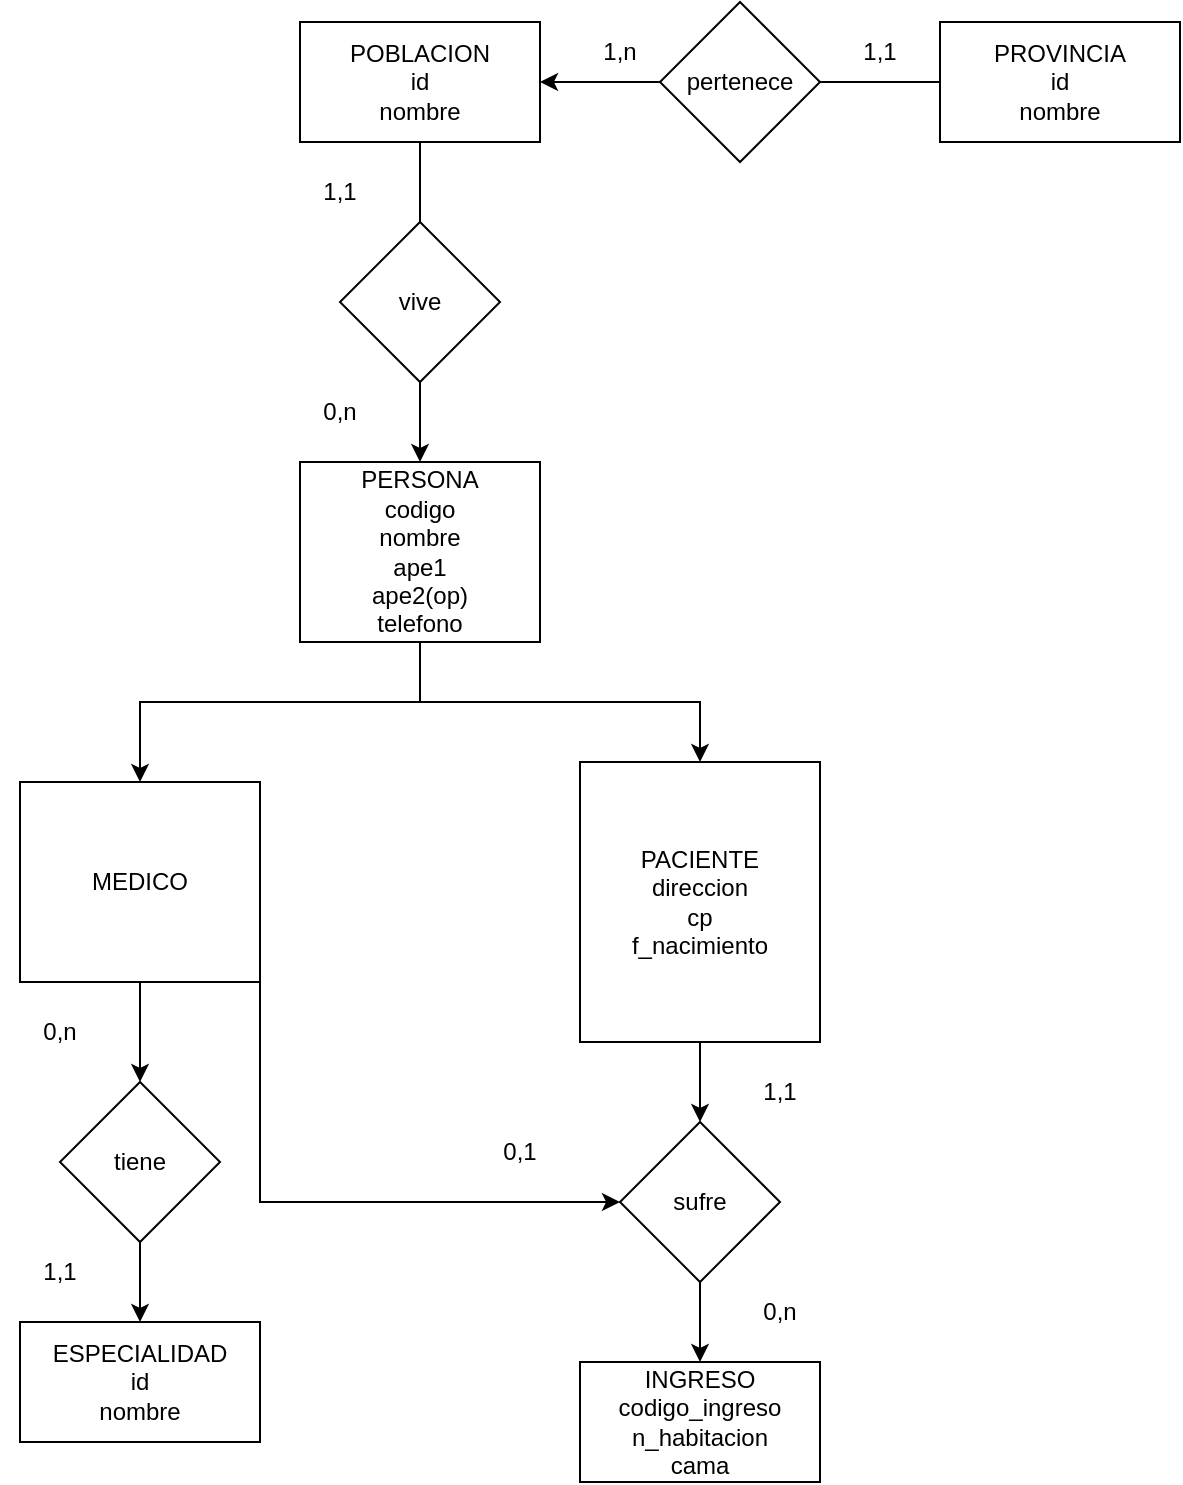 <mxfile version="20.8.10" type="device"><diagram id="R2lEEEUBdFMjLlhIrx00" name="Page-1"><mxGraphModel dx="712" dy="875" grid="1" gridSize="10" guides="1" tooltips="1" connect="1" arrows="1" fold="1" page="1" pageScale="1" pageWidth="850" pageHeight="1100" math="0" shadow="0" extFonts="Permanent Marker^https://fonts.googleapis.com/css?family=Permanent+Marker"><root><mxCell id="0"/><mxCell id="1" parent="0"/><mxCell id="kGsfttavXpjJcU4Rze4q-29" value="" style="edgeStyle=orthogonalEdgeStyle;rounded=0;orthogonalLoop=1;jettySize=auto;html=1;" edge="1" parent="1" source="kGsfttavXpjJcU4Rze4q-1" target="kGsfttavXpjJcU4Rze4q-28"><mxGeometry relative="1" as="geometry"/></mxCell><mxCell id="kGsfttavXpjJcU4Rze4q-1" value="PACIENTE&lt;br&gt;direccion&lt;br&gt;cp&lt;br&gt;f_nacimiento" style="rounded=0;whiteSpace=wrap;html=1;" vertex="1" parent="1"><mxGeometry x="420" y="450" width="120" height="140" as="geometry"/></mxCell><mxCell id="kGsfttavXpjJcU4Rze4q-10" style="edgeStyle=orthogonalEdgeStyle;rounded=0;orthogonalLoop=1;jettySize=auto;html=1;entryX=1;entryY=0.5;entryDx=0;entryDy=0;startArrow=none;" edge="1" parent="1" source="kGsfttavXpjJcU4Rze4q-13" target="kGsfttavXpjJcU4Rze4q-22"><mxGeometry relative="1" as="geometry"><mxPoint x="400" y="110" as="targetPoint"/></mxGeometry></mxCell><mxCell id="kGsfttavXpjJcU4Rze4q-11" style="edgeStyle=orthogonalEdgeStyle;rounded=0;orthogonalLoop=1;jettySize=auto;html=1;startArrow=none;" edge="1" parent="1" source="kGsfttavXpjJcU4Rze4q-15" target="kGsfttavXpjJcU4Rze4q-7"><mxGeometry relative="1" as="geometry"/></mxCell><mxCell id="kGsfttavXpjJcU4Rze4q-26" value="" style="edgeStyle=orthogonalEdgeStyle;rounded=0;orthogonalLoop=1;jettySize=auto;html=1;" edge="1" parent="1" source="kGsfttavXpjJcU4Rze4q-4" target="kGsfttavXpjJcU4Rze4q-25"><mxGeometry relative="1" as="geometry"/></mxCell><mxCell id="kGsfttavXpjJcU4Rze4q-42" style="edgeStyle=orthogonalEdgeStyle;rounded=0;orthogonalLoop=1;jettySize=auto;html=1;exitX=1;exitY=1;exitDx=0;exitDy=0;entryX=0;entryY=0.5;entryDx=0;entryDy=0;" edge="1" parent="1" source="kGsfttavXpjJcU4Rze4q-4" target="kGsfttavXpjJcU4Rze4q-28"><mxGeometry relative="1" as="geometry"/></mxCell><mxCell id="kGsfttavXpjJcU4Rze4q-4" value="MEDICO" style="rounded=0;whiteSpace=wrap;html=1;" vertex="1" parent="1"><mxGeometry x="140" y="460" width="120" height="100" as="geometry"/></mxCell><mxCell id="kGsfttavXpjJcU4Rze4q-5" value="ESPECIALIDAD&lt;br&gt;id&lt;br&gt;nombre" style="rounded=0;whiteSpace=wrap;html=1;" vertex="1" parent="1"><mxGeometry x="140" y="730" width="120" height="60" as="geometry"/></mxCell><mxCell id="kGsfttavXpjJcU4Rze4q-6" value="INGRESO&lt;br&gt;codigo_ingreso&lt;br&gt;n_habitacion&lt;br&gt;cama" style="rounded=0;whiteSpace=wrap;html=1;" vertex="1" parent="1"><mxGeometry x="420" y="750" width="120" height="60" as="geometry"/></mxCell><mxCell id="kGsfttavXpjJcU4Rze4q-8" style="edgeStyle=orthogonalEdgeStyle;rounded=0;orthogonalLoop=1;jettySize=auto;html=1;entryX=0.5;entryY=0;entryDx=0;entryDy=0;" edge="1" parent="1" source="kGsfttavXpjJcU4Rze4q-7" target="kGsfttavXpjJcU4Rze4q-4"><mxGeometry relative="1" as="geometry"><Array as="points"><mxPoint x="340" y="420"/><mxPoint x="200" y="420"/></Array></mxGeometry></mxCell><mxCell id="kGsfttavXpjJcU4Rze4q-9" style="edgeStyle=orthogonalEdgeStyle;rounded=0;orthogonalLoop=1;jettySize=auto;html=1;entryX=0.5;entryY=0;entryDx=0;entryDy=0;" edge="1" parent="1" source="kGsfttavXpjJcU4Rze4q-7" target="kGsfttavXpjJcU4Rze4q-1"><mxGeometry relative="1" as="geometry"><Array as="points"><mxPoint x="340" y="420"/><mxPoint x="480" y="420"/></Array></mxGeometry></mxCell><mxCell id="kGsfttavXpjJcU4Rze4q-7" value="PERSONA&lt;br&gt;codigo&lt;br&gt;nombre&lt;br&gt;ape1&lt;br&gt;ape2(op)&lt;br&gt;telefono" style="rounded=0;whiteSpace=wrap;html=1;" vertex="1" parent="1"><mxGeometry x="280" y="300" width="120" height="90" as="geometry"/></mxCell><mxCell id="kGsfttavXpjJcU4Rze4q-12" value="" style="edgeStyle=orthogonalEdgeStyle;rounded=0;orthogonalLoop=1;jettySize=auto;html=1;entryX=1;entryY=0.5;entryDx=0;entryDy=0;endArrow=none;exitX=0;exitY=0.5;exitDx=0;exitDy=0;" edge="1" parent="1" source="kGsfttavXpjJcU4Rze4q-23" target="kGsfttavXpjJcU4Rze4q-13"><mxGeometry relative="1" as="geometry"><mxPoint x="600" y="110" as="sourcePoint"/><mxPoint x="400" y="110" as="targetPoint"/></mxGeometry></mxCell><mxCell id="kGsfttavXpjJcU4Rze4q-13" value="pertenece" style="rhombus;whiteSpace=wrap;html=1;" vertex="1" parent="1"><mxGeometry x="460" y="70" width="80" height="80" as="geometry"/></mxCell><mxCell id="kGsfttavXpjJcU4Rze4q-14" value="" style="edgeStyle=orthogonalEdgeStyle;rounded=0;orthogonalLoop=1;jettySize=auto;html=1;endArrow=none;exitX=0.5;exitY=1;exitDx=0;exitDy=0;" edge="1" parent="1" source="kGsfttavXpjJcU4Rze4q-22" target="kGsfttavXpjJcU4Rze4q-15"><mxGeometry relative="1" as="geometry"><mxPoint x="340" y="140" as="sourcePoint"/><mxPoint x="340" y="300" as="targetPoint"/></mxGeometry></mxCell><mxCell id="kGsfttavXpjJcU4Rze4q-15" value="vive" style="rhombus;whiteSpace=wrap;html=1;" vertex="1" parent="1"><mxGeometry x="300" y="180" width="80" height="80" as="geometry"/></mxCell><mxCell id="kGsfttavXpjJcU4Rze4q-16" value="0,n" style="text;html=1;strokeColor=none;fillColor=none;align=center;verticalAlign=middle;whiteSpace=wrap;rounded=0;" vertex="1" parent="1"><mxGeometry x="130" y="570" width="60" height="30" as="geometry"/></mxCell><mxCell id="kGsfttavXpjJcU4Rze4q-17" value="1,1" style="text;html=1;strokeColor=none;fillColor=none;align=center;verticalAlign=middle;whiteSpace=wrap;rounded=0;" vertex="1" parent="1"><mxGeometry x="130" y="690" width="60" height="30" as="geometry"/></mxCell><mxCell id="kGsfttavXpjJcU4Rze4q-18" value="1,1" style="text;html=1;strokeColor=none;fillColor=none;align=center;verticalAlign=middle;whiteSpace=wrap;rounded=0;" vertex="1" parent="1"><mxGeometry x="540" y="80" width="60" height="30" as="geometry"/></mxCell><mxCell id="kGsfttavXpjJcU4Rze4q-19" value="1,n" style="text;html=1;strokeColor=none;fillColor=none;align=center;verticalAlign=middle;whiteSpace=wrap;rounded=0;" vertex="1" parent="1"><mxGeometry x="410" y="80" width="60" height="30" as="geometry"/></mxCell><mxCell id="kGsfttavXpjJcU4Rze4q-20" value="1,1" style="text;html=1;strokeColor=none;fillColor=none;align=center;verticalAlign=middle;whiteSpace=wrap;rounded=0;" vertex="1" parent="1"><mxGeometry x="270" y="150" width="60" height="30" as="geometry"/></mxCell><mxCell id="kGsfttavXpjJcU4Rze4q-21" value="0,n" style="text;html=1;strokeColor=none;fillColor=none;align=center;verticalAlign=middle;whiteSpace=wrap;rounded=0;" vertex="1" parent="1"><mxGeometry x="270" y="260" width="60" height="30" as="geometry"/></mxCell><mxCell id="kGsfttavXpjJcU4Rze4q-22" value="POBLACION&lt;br&gt;id&lt;br&gt;nombre" style="rounded=0;whiteSpace=wrap;html=1;" vertex="1" parent="1"><mxGeometry x="280" y="80" width="120" height="60" as="geometry"/></mxCell><mxCell id="kGsfttavXpjJcU4Rze4q-23" value="PROVINCIA&lt;br&gt;id&lt;br&gt;nombre" style="rounded=0;whiteSpace=wrap;html=1;" vertex="1" parent="1"><mxGeometry x="600" y="80" width="120" height="60" as="geometry"/></mxCell><mxCell id="kGsfttavXpjJcU4Rze4q-27" style="edgeStyle=orthogonalEdgeStyle;rounded=0;orthogonalLoop=1;jettySize=auto;html=1;entryX=0.5;entryY=0;entryDx=0;entryDy=0;" edge="1" parent="1" source="kGsfttavXpjJcU4Rze4q-25" target="kGsfttavXpjJcU4Rze4q-5"><mxGeometry relative="1" as="geometry"/></mxCell><mxCell id="kGsfttavXpjJcU4Rze4q-25" value="tiene" style="rhombus;whiteSpace=wrap;html=1;rounded=0;" vertex="1" parent="1"><mxGeometry x="160" y="610" width="80" height="80" as="geometry"/></mxCell><mxCell id="kGsfttavXpjJcU4Rze4q-31" style="edgeStyle=orthogonalEdgeStyle;rounded=0;orthogonalLoop=1;jettySize=auto;html=1;entryX=0.5;entryY=0;entryDx=0;entryDy=0;" edge="1" parent="1" source="kGsfttavXpjJcU4Rze4q-28" target="kGsfttavXpjJcU4Rze4q-6"><mxGeometry relative="1" as="geometry"/></mxCell><mxCell id="kGsfttavXpjJcU4Rze4q-28" value="sufre" style="rhombus;whiteSpace=wrap;html=1;rounded=0;" vertex="1" parent="1"><mxGeometry x="440" y="630" width="80" height="80" as="geometry"/></mxCell><mxCell id="kGsfttavXpjJcU4Rze4q-32" value="0,n" style="text;html=1;strokeColor=none;fillColor=none;align=center;verticalAlign=middle;whiteSpace=wrap;rounded=0;" vertex="1" parent="1"><mxGeometry x="490" y="710" width="60" height="30" as="geometry"/></mxCell><mxCell id="kGsfttavXpjJcU4Rze4q-33" value="1,1" style="text;html=1;strokeColor=none;fillColor=none;align=center;verticalAlign=middle;whiteSpace=wrap;rounded=0;" vertex="1" parent="1"><mxGeometry x="490" y="600" width="60" height="30" as="geometry"/></mxCell><mxCell id="kGsfttavXpjJcU4Rze4q-43" value="0,1" style="text;html=1;strokeColor=none;fillColor=none;align=center;verticalAlign=middle;whiteSpace=wrap;rounded=0;" vertex="1" parent="1"><mxGeometry x="360" y="630" width="60" height="30" as="geometry"/></mxCell></root></mxGraphModel></diagram></mxfile>